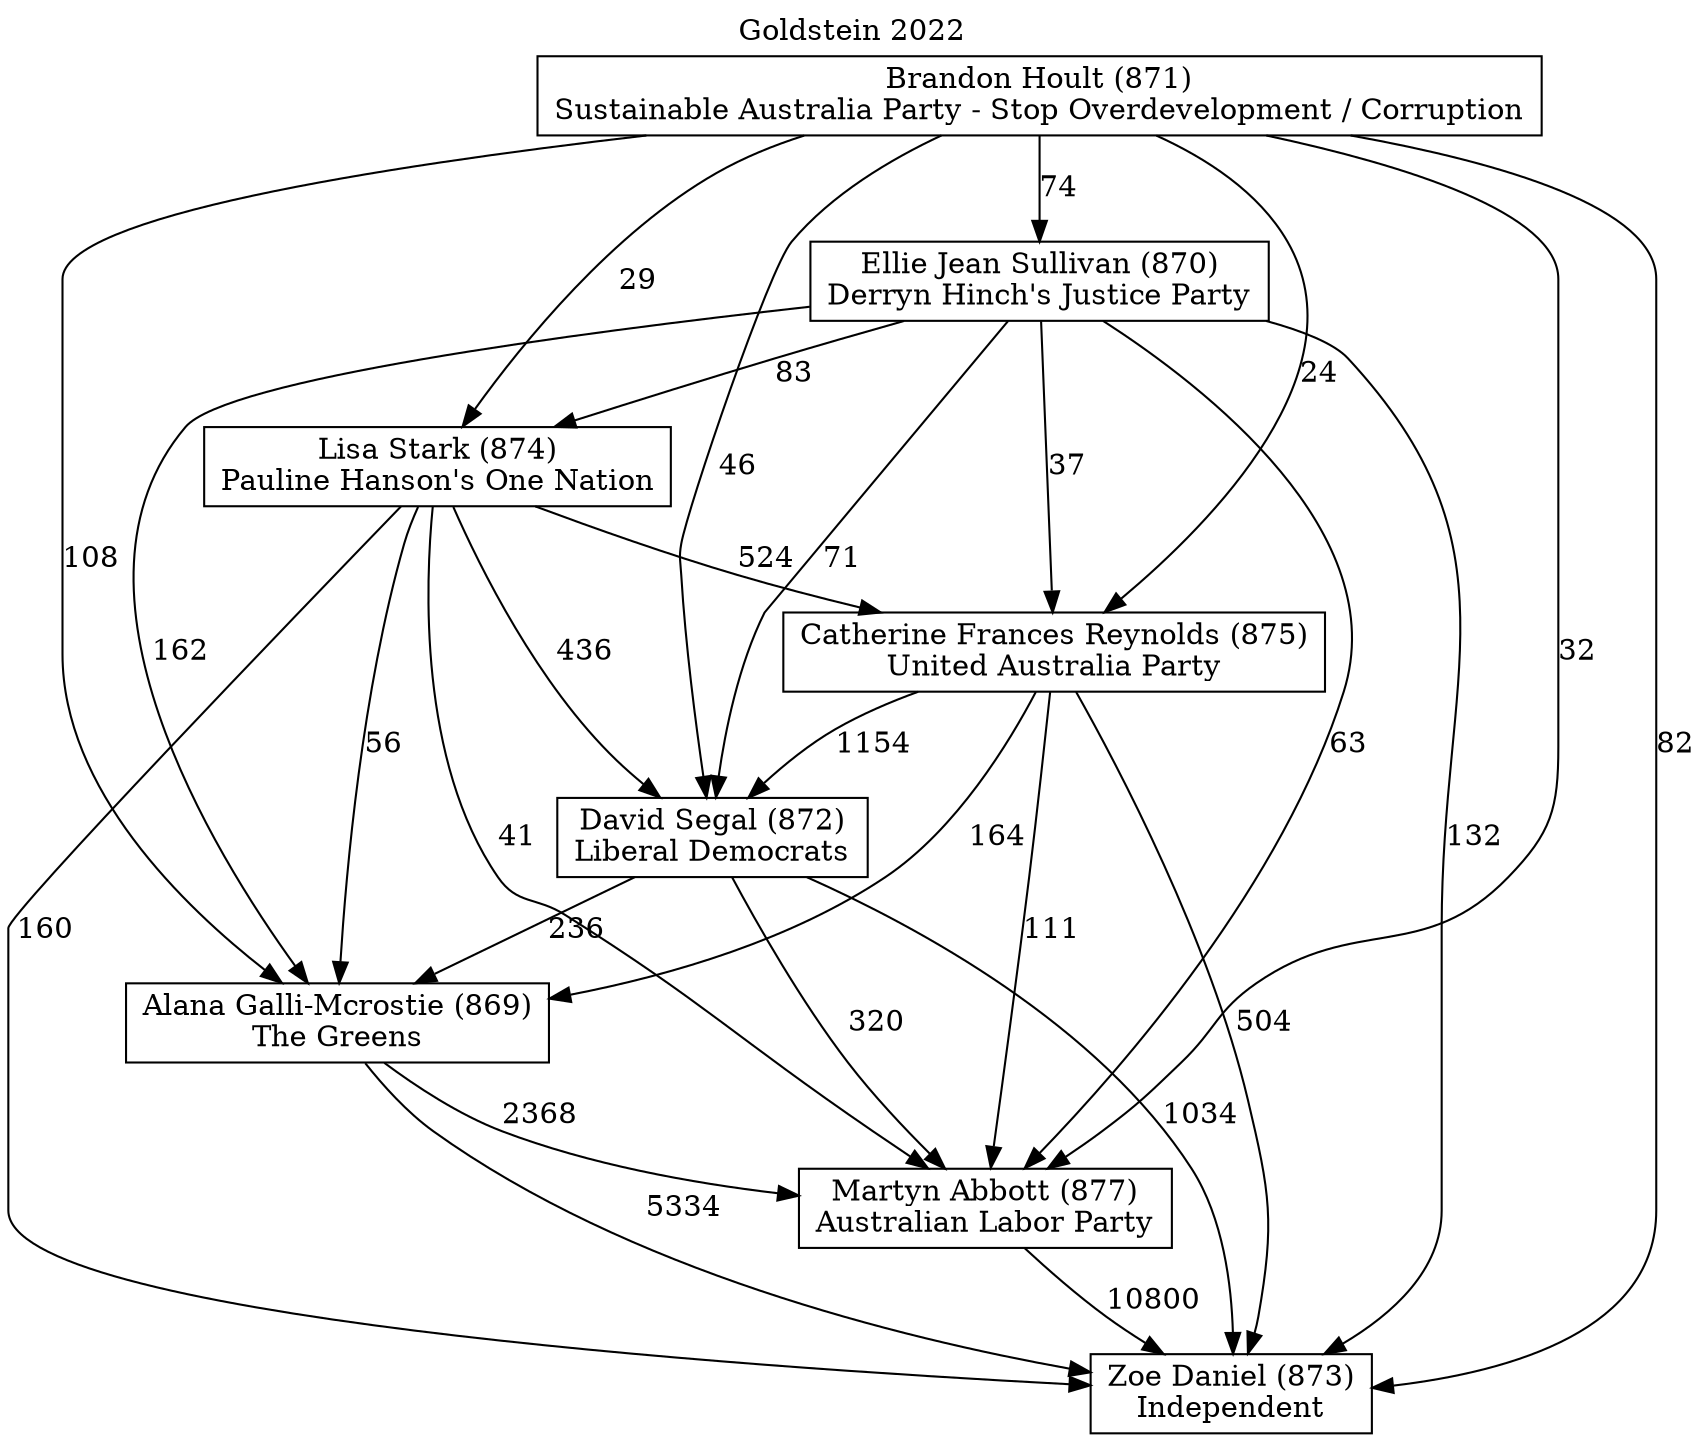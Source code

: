 // House preference flow
digraph "Zoe Daniel (873)_Goldstein_2022" {
	graph [label="Goldstein 2022" labelloc=t mclimit=10]
	node [shape=box]
	"Alana Galli-Mcrostie (869)" [label="Alana Galli-Mcrostie (869)
The Greens"]
	"Brandon Hoult (871)" [label="Brandon Hoult (871)
Sustainable Australia Party - Stop Overdevelopment / Corruption"]
	"Catherine Frances Reynolds (875)" [label="Catherine Frances Reynolds (875)
United Australia Party"]
	"David Segal (872)" [label="David Segal (872)
Liberal Democrats"]
	"Ellie Jean Sullivan (870)" [label="Ellie Jean Sullivan (870)
Derryn Hinch's Justice Party"]
	"Lisa Stark (874)" [label="Lisa Stark (874)
Pauline Hanson's One Nation"]
	"Martyn Abbott (877)" [label="Martyn Abbott (877)
Australian Labor Party"]
	"Zoe Daniel (873)" [label="Zoe Daniel (873)
Independent"]
	"Alana Galli-Mcrostie (869)" -> "Martyn Abbott (877)" [label=2368]
	"Alana Galli-Mcrostie (869)" -> "Zoe Daniel (873)" [label=5334]
	"Brandon Hoult (871)" -> "Alana Galli-Mcrostie (869)" [label=108]
	"Brandon Hoult (871)" -> "Catherine Frances Reynolds (875)" [label=24]
	"Brandon Hoult (871)" -> "David Segal (872)" [label=46]
	"Brandon Hoult (871)" -> "Ellie Jean Sullivan (870)" [label=74]
	"Brandon Hoult (871)" -> "Lisa Stark (874)" [label=29]
	"Brandon Hoult (871)" -> "Martyn Abbott (877)" [label=32]
	"Brandon Hoult (871)" -> "Zoe Daniel (873)" [label=82]
	"Catherine Frances Reynolds (875)" -> "Alana Galli-Mcrostie (869)" [label=164]
	"Catherine Frances Reynolds (875)" -> "David Segal (872)" [label=1154]
	"Catherine Frances Reynolds (875)" -> "Martyn Abbott (877)" [label=111]
	"Catherine Frances Reynolds (875)" -> "Zoe Daniel (873)" [label=504]
	"David Segal (872)" -> "Alana Galli-Mcrostie (869)" [label=236]
	"David Segal (872)" -> "Martyn Abbott (877)" [label=320]
	"David Segal (872)" -> "Zoe Daniel (873)" [label=1034]
	"Ellie Jean Sullivan (870)" -> "Alana Galli-Mcrostie (869)" [label=162]
	"Ellie Jean Sullivan (870)" -> "Catherine Frances Reynolds (875)" [label=37]
	"Ellie Jean Sullivan (870)" -> "David Segal (872)" [label=71]
	"Ellie Jean Sullivan (870)" -> "Lisa Stark (874)" [label=83]
	"Ellie Jean Sullivan (870)" -> "Martyn Abbott (877)" [label=63]
	"Ellie Jean Sullivan (870)" -> "Zoe Daniel (873)" [label=132]
	"Lisa Stark (874)" -> "Alana Galli-Mcrostie (869)" [label=56]
	"Lisa Stark (874)" -> "Catherine Frances Reynolds (875)" [label=524]
	"Lisa Stark (874)" -> "David Segal (872)" [label=436]
	"Lisa Stark (874)" -> "Martyn Abbott (877)" [label=41]
	"Lisa Stark (874)" -> "Zoe Daniel (873)" [label=160]
	"Martyn Abbott (877)" -> "Zoe Daniel (873)" [label=10800]
}
